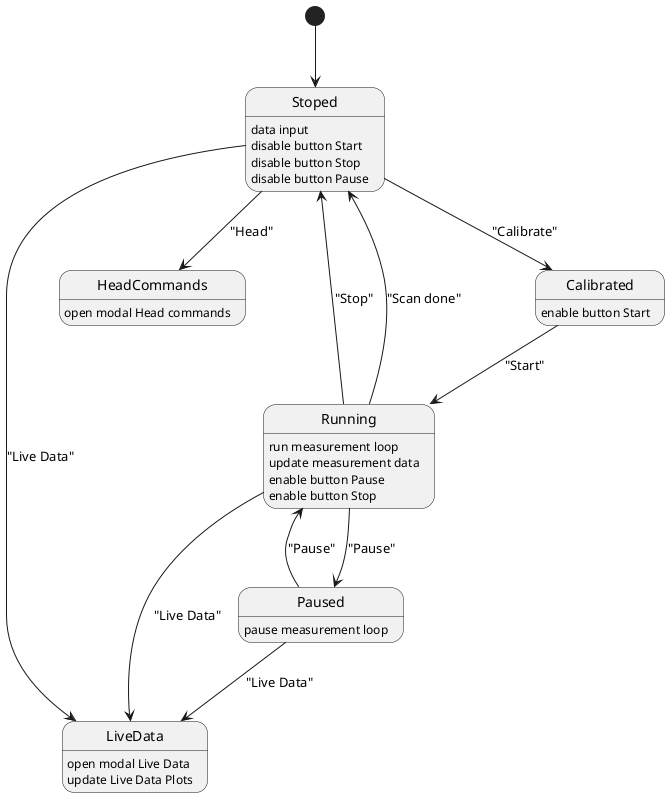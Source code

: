 @startuml Zustandsdiagramm

[*] --> Stoped
Stoped --> Calibrated : "Calibrate"
Stoped --> HeadCommands : "Head"
Calibrated --> Running : "Start"
Running --> Paused : "Pause"
Running --> Stoped : "Stop"
Running --> Stoped : "Scan done"
Paused --> Running : "Pause"
Stoped --> LiveData : "Live Data"
Running --> LiveData : "Live Data"
Paused --> LiveData : "Live Data"

Stoped : data input
Stoped : disable button Start
Stoped : disable button Stop
Stoped : disable button Pause

Calibrated : enable button Start

HeadCommands : open modal Head commands

Running : run measurement loop
Running : update measurement data
Running : enable button Pause
Running : enable button Stop

Paused : pause measurement loop

LiveData : open modal Live Data
LiveData : update Live Data Plots

@enduml
